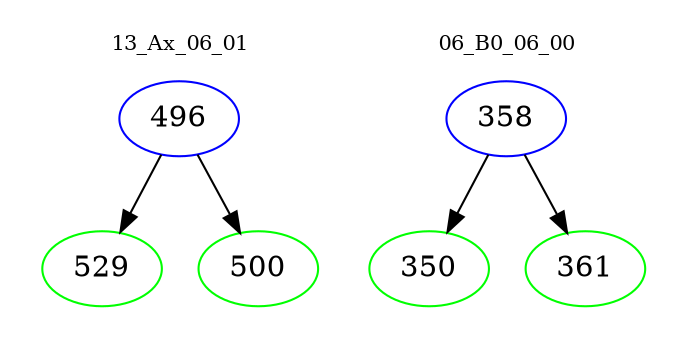 digraph{
subgraph cluster_0 {
color = white
label = "13_Ax_06_01";
fontsize=10;
T0_496 [label="496", color="blue"]
T0_496 -> T0_529 [color="black"]
T0_529 [label="529", color="green"]
T0_496 -> T0_500 [color="black"]
T0_500 [label="500", color="green"]
}
subgraph cluster_1 {
color = white
label = "06_B0_06_00";
fontsize=10;
T1_358 [label="358", color="blue"]
T1_358 -> T1_350 [color="black"]
T1_350 [label="350", color="green"]
T1_358 -> T1_361 [color="black"]
T1_361 [label="361", color="green"]
}
}
